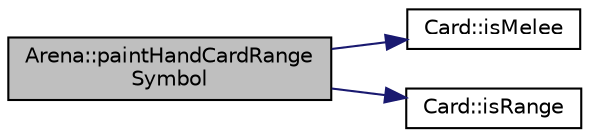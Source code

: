 digraph "Arena::paintHandCardRangeSymbol"
{
  bgcolor="transparent";
  edge [fontname="Helvetica",fontsize="10",labelfontname="Helvetica",labelfontsize="10"];
  node [fontname="Helvetica",fontsize="10",shape=record];
  rankdir="LR";
  Node430 [label="Arena::paintHandCardRange\lSymbol",height=0.2,width=0.4,color="black", fillcolor="grey75", style="filled", fontcolor="black"];
  Node430 -> Node431 [color="midnightblue",fontsize="10",style="solid",fontname="Helvetica"];
  Node431 [label="Card::isMelee",height=0.2,width=0.4,color="black",URL="$classCard.html#a055195e202506fe06e3b50c9499c288a"];
  Node430 -> Node432 [color="midnightblue",fontsize="10",style="solid",fontname="Helvetica"];
  Node432 [label="Card::isRange",height=0.2,width=0.4,color="black",URL="$classCard.html#a55213530e38149af3728cae19c49f6fe"];
}
